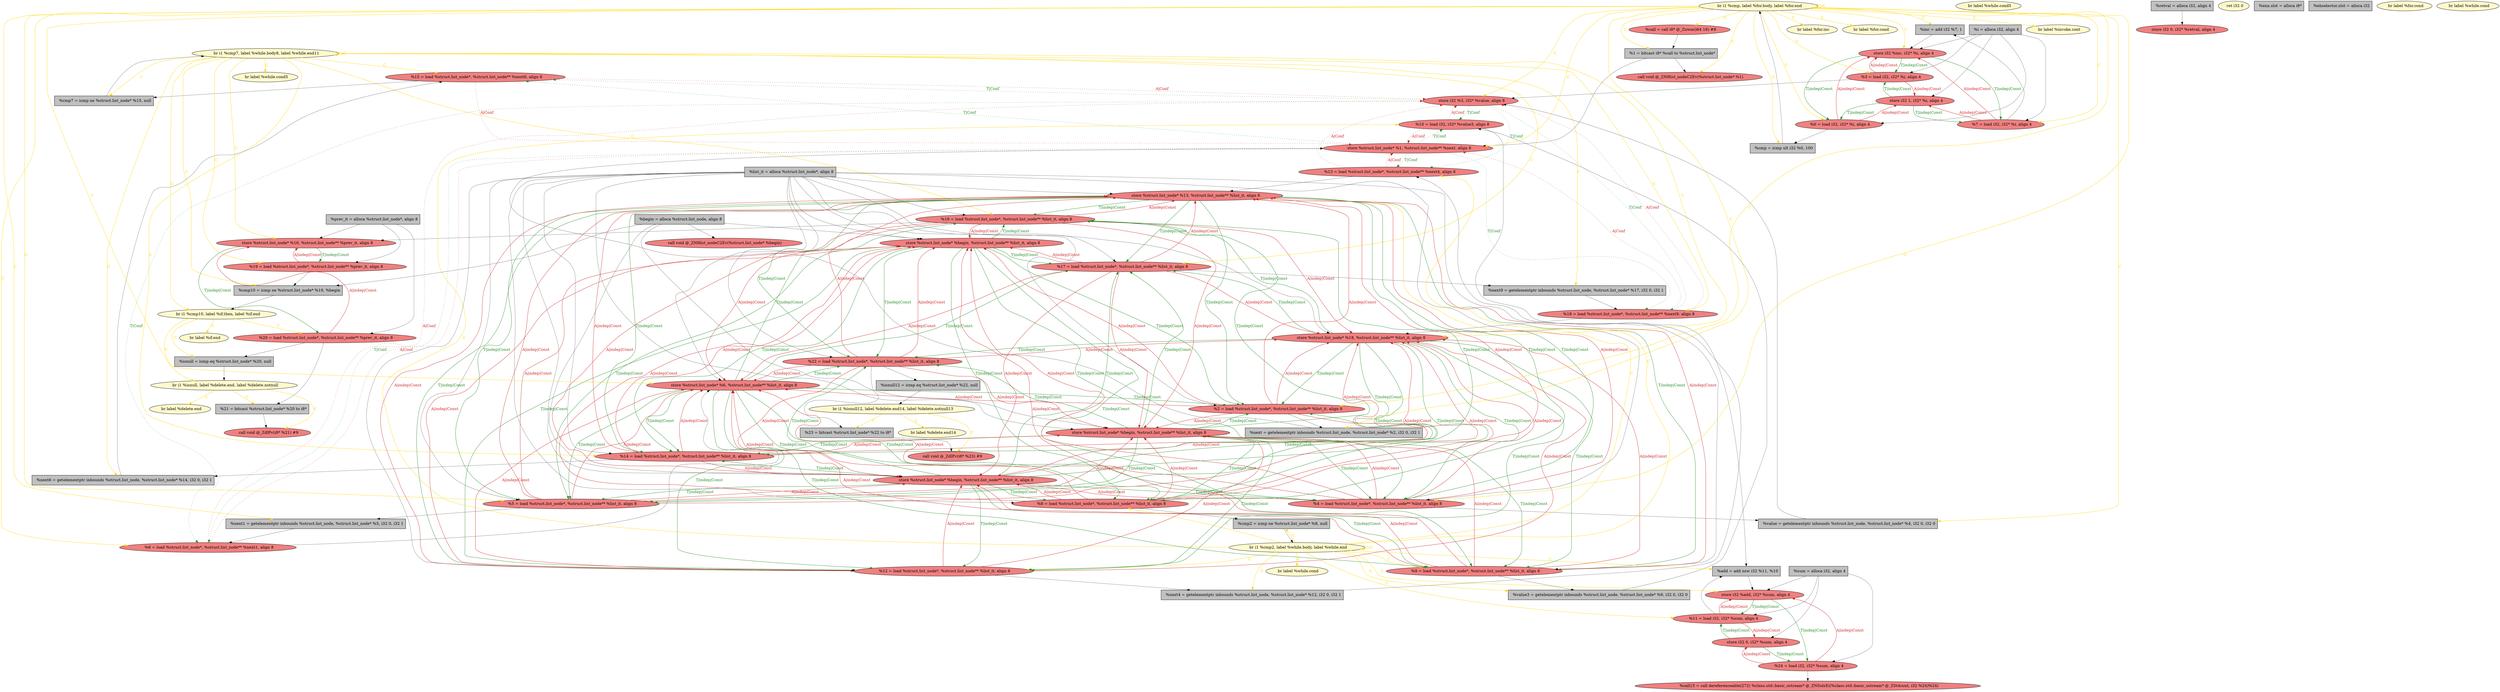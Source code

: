 
digraph G {


node100 [fillcolor=lemonchiffon,label="  br i1 %cmp7, label %while.body8, label %while.end11",shape=ellipse,style=filled ]
node97 [fillcolor=lightcoral,label="  %15 = load %struct.list_node*, %struct.list_node** %next6, align 8",shape=ellipse,style=filled ]
node99 [fillcolor=lightcoral,label="  %11 = load i32, i32* %sum, align 4",shape=ellipse,style=filled ]
node96 [fillcolor=lemonchiffon,label="  br label %delete.end",shape=ellipse,style=filled ]
node95 [fillcolor=lemonchiffon,label="  br label %while.cond5",shape=ellipse,style=filled ]
node93 [fillcolor=lightcoral,label="  store %struct.list_node* %16, %struct.list_node** %prev_it, align 8",shape=ellipse,style=filled ]
node46 [fillcolor=lightcoral,label="  %16 = load %struct.list_node*, %struct.list_node** %list_it, align 8",shape=ellipse,style=filled ]
node34 [fillcolor=grey,label="  %value3 = getelementptr inbounds %struct.list_node, %struct.list_node* %9, i32 0, i32 0",shape=rectangle,style=filled ]
node56 [fillcolor=lightcoral,label="  %6 = load %struct.list_node*, %struct.list_node** %next1, align 8",shape=ellipse,style=filled ]
node42 [fillcolor=grey,label="  %retval = alloca i32, align 4",shape=rectangle,style=filled ]
node32 [fillcolor=lightcoral,label="  %call = call i8* @_Znwm(i64 16) #8",shape=ellipse,style=filled ]
node68 [fillcolor=lightcoral,label="  store %struct.list_node* %begin, %struct.list_node** %list_it, align 8",shape=ellipse,style=filled ]
node38 [fillcolor=grey,label="  %value = getelementptr inbounds %struct.list_node, %struct.list_node* %4, i32 0, i32 0",shape=rectangle,style=filled ]
node33 [fillcolor=grey,label="  %cmp = icmp ult i32 %0, 100",shape=rectangle,style=filled ]
node53 [fillcolor=grey,label="  %next = getelementptr inbounds %struct.list_node, %struct.list_node* %2, i32 0, i32 1",shape=rectangle,style=filled ]
node43 [fillcolor=lightcoral,label="  %24 = load i32, i32* %sum, align 4",shape=ellipse,style=filled ]
node40 [fillcolor=grey,label="  %isnull12 = icmp eq %struct.list_node* %22, null",shape=rectangle,style=filled ]
node41 [fillcolor=lemonchiffon,label="  br i1 %isnull12, label %delete.end14, label %delete.notnull13",shape=ellipse,style=filled ]
node62 [fillcolor=lightcoral,label="  %4 = load %struct.list_node*, %struct.list_node** %list_it, align 8",shape=ellipse,style=filled ]
node50 [fillcolor=lemonchiffon,label="  ret i32 0",shape=ellipse,style=filled ]
node22 [fillcolor=grey,label="  %inc = add i32 %7, 1",shape=rectangle,style=filled ]
node57 [fillcolor=lemonchiffon,label="  br i1 %cmp10, label %if.then, label %if.end",shape=ellipse,style=filled ]
node24 [fillcolor=grey,label="  %exn.slot = alloca i8*",shape=rectangle,style=filled ]
node18 [fillcolor=lightcoral,label="  store %struct.list_node* %13, %struct.list_node** %list_it, align 8",shape=ellipse,style=filled ]
node39 [fillcolor=grey,label="  %21 = bitcast %struct.list_node* %20 to i8*",shape=rectangle,style=filled ]
node45 [fillcolor=grey,label="  %23 = bitcast %struct.list_node* %22 to i8*",shape=rectangle,style=filled ]
node31 [fillcolor=grey,label="  %i = alloca i32, align 4",shape=rectangle,style=filled ]
node17 [fillcolor=lightcoral,label="  %20 = load %struct.list_node*, %struct.list_node** %prev_it, align 8",shape=ellipse,style=filled ]
node72 [fillcolor=lightcoral,label="  store i32 %add, i32* %sum, align 4",shape=ellipse,style=filled ]
node92 [fillcolor=lightcoral,label="  store %struct.list_node* %begin, %struct.list_node** %list_it, align 8",shape=ellipse,style=filled ]
node70 [fillcolor=lightcoral,label="  call void @_ZN9list_nodeC2Ev(%struct.list_node* %begin)",shape=ellipse,style=filled ]
node36 [fillcolor=lightcoral,label="  %18 = load %struct.list_node*, %struct.list_node** %next9, align 8",shape=ellipse,style=filled ]
node52 [fillcolor=lightcoral,label="  store i32 %3, i32* %value, align 8",shape=ellipse,style=filled ]
node20 [fillcolor=grey,label="  %next9 = getelementptr inbounds %struct.list_node, %struct.list_node* %17, i32 0, i32 1",shape=rectangle,style=filled ]
node26 [fillcolor=grey,label="  %prev_it = alloca %struct.list_node*, align 8",shape=rectangle,style=filled ]
node29 [fillcolor=lightcoral,label="  %3 = load i32, i32* %i, align 4",shape=ellipse,style=filled ]
node35 [fillcolor=grey,label="  %1 = bitcast i8* %call to %struct.list_node*",shape=rectangle,style=filled ]
node49 [fillcolor=lightcoral,label="  store %struct.list_node* %1, %struct.list_node** %next, align 8",shape=ellipse,style=filled ]
node64 [fillcolor=lemonchiffon,label="  br i1 %cmp2, label %while.body, label %while.end",shape=ellipse,style=filled ]
node73 [fillcolor=lightcoral,label="  store i32 0, i32* %retval, align 4",shape=ellipse,style=filled ]
node89 [fillcolor=lightcoral,label="  %13 = load %struct.list_node*, %struct.list_node** %next4, align 8",shape=ellipse,style=filled ]
node15 [fillcolor=lemonchiffon,label="  br label %if.end",shape=ellipse,style=filled ]
node16 [fillcolor=lemonchiffon,label="  br i1 %isnull, label %delete.end, label %delete.notnull",shape=ellipse,style=filled ]
node27 [fillcolor=lightcoral,label="  store %struct.list_node* %begin, %struct.list_node** %list_it, align 8",shape=ellipse,style=filled ]
node28 [fillcolor=lightcoral,label="  %7 = load i32, i32* %i, align 4",shape=ellipse,style=filled ]
node30 [fillcolor=grey,label="  %next6 = getelementptr inbounds %struct.list_node, %struct.list_node* %14, i32 0, i32 1",shape=rectangle,style=filled ]
node37 [fillcolor=grey,label="  %ehselector.slot = alloca i32",shape=rectangle,style=filled ]
node51 [fillcolor=lightcoral,label="  %12 = load %struct.list_node*, %struct.list_node** %list_it, align 8",shape=ellipse,style=filled ]
node47 [fillcolor=lightcoral,label="  call void @_ZdlPv(i8* %23) #9",shape=ellipse,style=filled ]
node91 [fillcolor=grey,label="  %isnull = icmp eq %struct.list_node* %20, null",shape=rectangle,style=filled ]
node85 [fillcolor=lightcoral,label="  %call15 = call dereferenceable(272) %class.std::basic_ostream* @_ZNSolsEi(%class.std::basic_ostream* @_ZSt4cout, i32 %24)%24)",shape=ellipse,style=filled ]
node55 [fillcolor=lightcoral,label="  call void @_ZN9list_nodeC2Ev(%struct.list_node* %1)",shape=ellipse,style=filled ]
node58 [fillcolor=lemonchiffon,label="  br label %for.inc",shape=ellipse,style=filled ]
node59 [fillcolor=lightcoral,label="  %9 = load %struct.list_node*, %struct.list_node** %list_it, align 8",shape=ellipse,style=filled ]
node60 [fillcolor=lightcoral,label="  %8 = load %struct.list_node*, %struct.list_node** %list_it, align 8",shape=ellipse,style=filled ]
node19 [fillcolor=lightcoral,label="  %10 = load i32, i32* %value3, align 8",shape=ellipse,style=filled ]
node63 [fillcolor=lemonchiffon,label="  br label %for.cond",shape=ellipse,style=filled ]
node76 [fillcolor=grey,label="  %next1 = getelementptr inbounds %struct.list_node, %struct.list_node* %5, i32 0, i32 1",shape=rectangle,style=filled ]
node65 [fillcolor=grey,label="  %sum = alloca i32, align 4",shape=rectangle,style=filled ]
node44 [fillcolor=grey,label="  %list_it = alloca %struct.list_node*, align 8",shape=rectangle,style=filled ]
node66 [fillcolor=lightcoral,label="  call void @_ZdlPv(i8* %21) #9",shape=ellipse,style=filled ]
node21 [fillcolor=grey,label="  %cmp10 = icmp ne %struct.list_node* %19, %begin",shape=rectangle,style=filled ]
node25 [fillcolor=lightcoral,label="  store i32 %inc, i32* %i, align 4",shape=ellipse,style=filled ]
node69 [fillcolor=lightcoral,label="  %5 = load %struct.list_node*, %struct.list_node** %list_it, align 8",shape=ellipse,style=filled ]
node94 [fillcolor=lemonchiffon,label="  br label %invoke.cont",shape=ellipse,style=filled ]
node81 [fillcolor=lemonchiffon,label="  br label %while.cond",shape=ellipse,style=filled ]
node98 [fillcolor=grey,label="  %cmp7 = icmp ne %struct.list_node* %15, null",shape=rectangle,style=filled ]
node71 [fillcolor=lightcoral,label="  %0 = load i32, i32* %i, align 4",shape=ellipse,style=filled ]
node61 [fillcolor=lightcoral,label="  %14 = load %struct.list_node*, %struct.list_node** %list_it, align 8",shape=ellipse,style=filled ]
node74 [fillcolor=lemonchiffon,label="  br label %for.cond",shape=ellipse,style=filled ]
node75 [fillcolor=lemonchiffon,label="  br label %while.cond5",shape=ellipse,style=filled ]
node86 [fillcolor=grey,label="  %cmp2 = icmp ne %struct.list_node* %8, null",shape=rectangle,style=filled ]
node90 [fillcolor=lightcoral,label="  store %struct.list_node* %6, %struct.list_node** %list_it, align 8",shape=ellipse,style=filled ]
node77 [fillcolor=lightcoral,label="  store i32 1, i32* %i, align 4",shape=ellipse,style=filled ]
node78 [fillcolor=lightcoral,label="  %2 = load %struct.list_node*, %struct.list_node** %list_it, align 8",shape=ellipse,style=filled ]
node54 [fillcolor=lightcoral,label="  store %struct.list_node* %18, %struct.list_node** %list_it, align 8",shape=ellipse,style=filled ]
node79 [fillcolor=lightcoral,label="  %22 = load %struct.list_node*, %struct.list_node** %list_it, align 8",shape=ellipse,style=filled ]
node67 [fillcolor=grey,label="  %begin = alloca %struct.list_node, align 8",shape=rectangle,style=filled ]
node80 [fillcolor=lemonchiffon,label="  br label %while.cond",shape=ellipse,style=filled ]
node82 [fillcolor=lightcoral,label="  %17 = load %struct.list_node*, %struct.list_node** %list_it, align 8",shape=ellipse,style=filled ]
node23 [fillcolor=lightcoral,label="  %19 = load %struct.list_node*, %struct.list_node** %prev_it, align 8",shape=ellipse,style=filled ]
node83 [fillcolor=lemonchiffon,label="  br i1 %cmp, label %for.body, label %for.end",shape=ellipse,style=filled ]
node84 [fillcolor=lightcoral,label="  store i32 0, i32* %sum, align 4",shape=ellipse,style=filled ]
node87 [fillcolor=grey,label="  %next4 = getelementptr inbounds %struct.list_node, %struct.list_node* %12, i32 0, i32 1",shape=rectangle,style=filled ]
node48 [fillcolor=lemonchiffon,label="  br label %delete.end14",shape=ellipse,style=filled ]
node88 [fillcolor=grey,label="  %add = add nsw i32 %11, %10",shape=rectangle,style=filled ]

node78->node92 [style=solid,color=firebrick3,label="A|indep|Const",penwidth=1.0,fontcolor=firebrick3 ]
node92->node78 [style=solid,color=forestgreen,label="T|indep|Const",penwidth=1.0,fontcolor=forestgreen ]
node92->node82 [style=solid,color=forestgreen,label="T|indep|Const",penwidth=1.0,fontcolor=forestgreen ]
node89->node52 [style=dotted,color=firebrick3,label="A|Conf",penwidth=1.0,fontcolor=firebrick3 ]
node92->node46 [style=solid,color=forestgreen,label="T|indep|Const",penwidth=1.0,fontcolor=forestgreen ]
node46->node92 [style=solid,color=firebrick3,label="A|indep|Const",penwidth=1.0,fontcolor=firebrick3 ]
node62->node18 [style=solid,color=firebrick3,label="A|indep|Const",penwidth=1.0,fontcolor=firebrick3 ]
node18->node62 [style=solid,color=forestgreen,label="T|indep|Const",penwidth=1.0,fontcolor=forestgreen ]
node83->node55 [style=solid,color=gold,label="C",penwidth=1.0,fontcolor=gold ]
node77->node29 [style=solid,color=forestgreen,label="T|indep|Const",penwidth=1.0,fontcolor=forestgreen ]
node49->node89 [style=dotted,color=forestgreen,label="T|Conf",penwidth=1.0,fontcolor=forestgreen ]
node89->node49 [style=dotted,color=firebrick3,label="A|Conf",penwidth=1.0,fontcolor=firebrick3 ]
node71->node77 [style=solid,color=firebrick3,label="A|indep|Const",penwidth=1.0,fontcolor=firebrick3 ]
node36->node49 [style=dotted,color=firebrick3,label="A|Conf",penwidth=1.0,fontcolor=firebrick3 ]
node69->node27 [style=solid,color=firebrick3,label="A|indep|Const",penwidth=1.0,fontcolor=firebrick3 ]
node27->node69 [style=solid,color=forestgreen,label="T|indep|Const",penwidth=1.0,fontcolor=forestgreen ]
node62->node90 [style=solid,color=firebrick3,label="A|indep|Const",penwidth=1.0,fontcolor=firebrick3 ]
node90->node79 [style=solid,color=forestgreen,label="T|indep|Const",penwidth=1.0,fontcolor=forestgreen ]
node79->node90 [style=solid,color=firebrick3,label="A|indep|Const",penwidth=1.0,fontcolor=firebrick3 ]
node56->node49 [style=dotted,color=firebrick3,label="A|Conf",penwidth=1.0,fontcolor=firebrick3 ]
node49->node56 [style=dotted,color=forestgreen,label="T|Conf",penwidth=1.0,fontcolor=forestgreen ]
node54->node60 [style=solid,color=forestgreen,label="T|indep|Const",penwidth=1.0,fontcolor=forestgreen ]
node54->node61 [style=solid,color=forestgreen,label="T|indep|Const",penwidth=1.0,fontcolor=forestgreen ]
node61->node30 [style=solid,color=black,label="",penwidth=0.5,fontcolor=black ]
node59->node18 [style=solid,color=firebrick3,label="A|indep|Const",penwidth=1.0,fontcolor=firebrick3 ]
node43->node72 [style=solid,color=firebrick3,label="A|indep|Const",penwidth=1.0,fontcolor=firebrick3 ]
node84->node99 [style=solid,color=forestgreen,label="T|indep|Const",penwidth=1.0,fontcolor=forestgreen ]
node100->node54 [style=solid,color=gold,label="C",penwidth=1.0,fontcolor=gold ]
node18->node79 [style=solid,color=forestgreen,label="T|indep|Const",penwidth=1.0,fontcolor=forestgreen ]
node79->node18 [style=solid,color=firebrick3,label="A|indep|Const",penwidth=1.0,fontcolor=firebrick3 ]
node79->node92 [style=solid,color=firebrick3,label="A|indep|Const",penwidth=1.0,fontcolor=firebrick3 ]
node83->node62 [style=solid,color=gold,label="C",penwidth=1.0,fontcolor=gold ]
node23->node93 [style=solid,color=firebrick3,label="A|indep|Const",penwidth=1.0,fontcolor=firebrick3 ]
node54->node82 [style=solid,color=forestgreen,label="T|indep|Const",penwidth=1.0,fontcolor=forestgreen ]
node100->node93 [style=solid,color=gold,label="C",penwidth=1.0,fontcolor=gold ]
node82->node20 [style=solid,color=black,label="",penwidth=0.5,fontcolor=black ]
node87->node89 [style=solid,color=black,label="",penwidth=0.5,fontcolor=black ]
node78->node18 [style=solid,color=firebrick3,label="A|indep|Const",penwidth=1.0,fontcolor=firebrick3 ]
node18->node78 [style=solid,color=forestgreen,label="T|indep|Const",penwidth=1.0,fontcolor=forestgreen ]
node69->node68 [style=solid,color=firebrick3,label="A|indep|Const",penwidth=1.0,fontcolor=firebrick3 ]
node54->node46 [style=solid,color=forestgreen,label="T|indep|Const",penwidth=1.0,fontcolor=forestgreen ]
node68->node69 [style=solid,color=forestgreen,label="T|indep|Const",penwidth=1.0,fontcolor=forestgreen ]
node28->node25 [style=solid,color=firebrick3,label="A|indep|Const",penwidth=1.0,fontcolor=firebrick3 ]
node25->node28 [style=solid,color=forestgreen,label="T|indep|Const",penwidth=1.0,fontcolor=forestgreen ]
node29->node52 [style=solid,color=black,label="",penwidth=0.5,fontcolor=black ]
node82->node92 [style=solid,color=firebrick3,label="A|indep|Const",penwidth=1.0,fontcolor=firebrick3 ]
node92->node69 [style=solid,color=forestgreen,label="T|indep|Const",penwidth=1.0,fontcolor=forestgreen ]
node69->node92 [style=solid,color=firebrick3,label="A|indep|Const",penwidth=1.0,fontcolor=firebrick3 ]
node61->node18 [style=solid,color=firebrick3,label="A|indep|Const",penwidth=1.0,fontcolor=firebrick3 ]
node17->node93 [style=solid,color=firebrick3,label="A|indep|Const",penwidth=1.0,fontcolor=firebrick3 ]
node38->node52 [style=solid,color=black,label="",penwidth=0.5,fontcolor=black ]
node67->node27 [style=solid,color=black,label="",penwidth=0.5,fontcolor=black ]
node45->node47 [style=solid,color=black,label="",penwidth=0.5,fontcolor=black ]
node79->node45 [style=solid,color=black,label="",penwidth=0.5,fontcolor=black ]
node51->node87 [style=solid,color=black,label="",penwidth=0.5,fontcolor=black ]
node61->node54 [style=solid,color=firebrick3,label="A|indep|Const",penwidth=1.0,fontcolor=firebrick3 ]
node40->node41 [style=solid,color=black,label="",penwidth=0.5,fontcolor=black ]
node25->node71 [style=solid,color=forestgreen,label="T|indep|Const",penwidth=1.0,fontcolor=forestgreen ]
node25->node29 [style=solid,color=forestgreen,label="T|indep|Const",penwidth=1.0,fontcolor=forestgreen ]
node93->node23 [style=solid,color=forestgreen,label="T|indep|Const",penwidth=1.0,fontcolor=forestgreen ]
node29->node25 [style=solid,color=firebrick3,label="A|indep|Const",penwidth=1.0,fontcolor=firebrick3 ]
node59->node54 [style=solid,color=firebrick3,label="A|indep|Const",penwidth=1.0,fontcolor=firebrick3 ]
node39->node66 [style=solid,color=black,label="",penwidth=0.5,fontcolor=black ]
node51->node92 [style=solid,color=firebrick3,label="A|indep|Const",penwidth=1.0,fontcolor=firebrick3 ]
node44->node18 [style=solid,color=black,label="",penwidth=0.5,fontcolor=black ]
node82->node27 [style=solid,color=firebrick3,label="A|indep|Const",penwidth=1.0,fontcolor=firebrick3 ]
node59->node34 [style=solid,color=black,label="",penwidth=0.5,fontcolor=black ]
node92->node60 [style=solid,color=forestgreen,label="T|indep|Const",penwidth=1.0,fontcolor=forestgreen ]
node35->node49 [style=solid,color=black,label="",penwidth=0.5,fontcolor=black ]
node59->node27 [style=solid,color=firebrick3,label="A|indep|Const",penwidth=1.0,fontcolor=firebrick3 ]
node83->node38 [style=solid,color=gold,label="C",penwidth=1.0,fontcolor=gold ]
node46->node27 [style=solid,color=firebrick3,label="A|indep|Const",penwidth=1.0,fontcolor=firebrick3 ]
node92->node61 [style=solid,color=forestgreen,label="T|indep|Const",penwidth=1.0,fontcolor=forestgreen ]
node44->node79 [style=solid,color=black,label="",penwidth=0.5,fontcolor=black ]
node27->node46 [style=solid,color=forestgreen,label="T|indep|Const",penwidth=1.0,fontcolor=forestgreen ]
node44->node60 [style=solid,color=black,label="",penwidth=0.5,fontcolor=black ]
node44->node51 [style=solid,color=black,label="",penwidth=0.5,fontcolor=black ]
node62->node38 [style=solid,color=black,label="",penwidth=0.5,fontcolor=black ]
node44->node61 [style=solid,color=black,label="",penwidth=0.5,fontcolor=black ]
node83->node71 [style=solid,color=gold,label="C",penwidth=1.0,fontcolor=gold ]
node22->node25 [style=solid,color=black,label="",penwidth=0.5,fontcolor=black ]
node19->node52 [style=dotted,color=firebrick3,label="A|Conf",penwidth=1.0,fontcolor=firebrick3 ]
node41->node45 [style=solid,color=gold,label="C",penwidth=1.0,fontcolor=gold ]
node44->node82 [style=solid,color=black,label="",penwidth=0.5,fontcolor=black ]
node67->node68 [style=solid,color=black,label="",penwidth=0.5,fontcolor=black ]
node68->node62 [style=solid,color=forestgreen,label="T|indep|Const",penwidth=1.0,fontcolor=forestgreen ]
node44->node59 [style=solid,color=black,label="",penwidth=0.5,fontcolor=black ]
node62->node92 [style=solid,color=firebrick3,label="A|indep|Const",penwidth=1.0,fontcolor=firebrick3 ]
node100->node100 [style=solid,color=gold,label="C",penwidth=1.0,fontcolor=gold ]
node90->node51 [style=solid,color=forestgreen,label="T|indep|Const",penwidth=1.0,fontcolor=forestgreen ]
node82->node90 [style=solid,color=firebrick3,label="A|indep|Const",penwidth=1.0,fontcolor=firebrick3 ]
node52->node56 [style=dotted,color=forestgreen,label="T|Conf",penwidth=1.0,fontcolor=forestgreen ]
node54->node59 [style=solid,color=forestgreen,label="T|indep|Const",penwidth=1.0,fontcolor=forestgreen ]
node69->node54 [style=solid,color=firebrick3,label="A|indep|Const",penwidth=1.0,fontcolor=firebrick3 ]
node77->node28 [style=solid,color=forestgreen,label="T|indep|Const",penwidth=1.0,fontcolor=forestgreen ]
node97->node52 [style=dotted,color=firebrick3,label="A|Conf",penwidth=1.0,fontcolor=firebrick3 ]
node54->node79 [style=solid,color=forestgreen,label="T|indep|Const",penwidth=1.0,fontcolor=forestgreen ]
node51->node90 [style=solid,color=firebrick3,label="A|indep|Const",penwidth=1.0,fontcolor=firebrick3 ]
node27->node59 [style=solid,color=forestgreen,label="T|indep|Const",penwidth=1.0,fontcolor=forestgreen ]
node59->node68 [style=solid,color=firebrick3,label="A|indep|Const",penwidth=1.0,fontcolor=firebrick3 ]
node67->node92 [style=solid,color=black,label="",penwidth=0.5,fontcolor=black ]
node68->node46 [style=solid,color=forestgreen,label="T|indep|Const",penwidth=1.0,fontcolor=forestgreen ]
node31->node25 [style=solid,color=black,label="",penwidth=0.5,fontcolor=black ]
node100->node61 [style=solid,color=gold,label="C",penwidth=1.0,fontcolor=gold ]
node44->node54 [style=solid,color=black,label="",penwidth=0.5,fontcolor=black ]
node97->node49 [style=dotted,color=firebrick3,label="A|Conf",penwidth=1.0,fontcolor=firebrick3 ]
node79->node68 [style=solid,color=firebrick3,label="A|indep|Const",penwidth=1.0,fontcolor=firebrick3 ]
node27->node82 [style=solid,color=forestgreen,label="T|indep|Const",penwidth=1.0,fontcolor=forestgreen ]
node51->node18 [style=solid,color=firebrick3,label="A|indep|Const",penwidth=1.0,fontcolor=firebrick3 ]
node18->node60 [style=solid,color=forestgreen,label="T|indep|Const",penwidth=1.0,fontcolor=forestgreen ]
node60->node18 [style=solid,color=firebrick3,label="A|indep|Const",penwidth=1.0,fontcolor=firebrick3 ]
node27->node60 [style=solid,color=forestgreen,label="T|indep|Const",penwidth=1.0,fontcolor=forestgreen ]
node43->node84 [style=solid,color=firebrick3,label="A|indep|Const",penwidth=1.0,fontcolor=firebrick3 ]
node64->node34 [style=solid,color=gold,label="C",penwidth=1.0,fontcolor=gold ]
node53->node49 [style=solid,color=black,label="",penwidth=0.5,fontcolor=black ]
node100->node20 [style=solid,color=gold,label="C",penwidth=1.0,fontcolor=gold ]
node65->node99 [style=solid,color=black,label="",penwidth=0.5,fontcolor=black ]
node52->node97 [style=dotted,color=forestgreen,label="T|Conf",penwidth=1.0,fontcolor=forestgreen ]
node100->node36 [style=solid,color=gold,label="C",penwidth=1.0,fontcolor=gold ]
node69->node90 [style=solid,color=firebrick3,label="A|indep|Const",penwidth=1.0,fontcolor=firebrick3 ]
node83->node25 [style=solid,color=gold,label="C",penwidth=1.0,fontcolor=gold ]
node16->node39 [style=solid,color=gold,label="C",penwidth=1.0,fontcolor=gold ]
node20->node36 [style=solid,color=black,label="",penwidth=0.5,fontcolor=black ]
node44->node68 [style=solid,color=black,label="",penwidth=0.5,fontcolor=black ]
node100->node57 [style=solid,color=gold,label="C",penwidth=1.0,fontcolor=gold ]
node71->node25 [style=solid,color=firebrick3,label="A|indep|Const",penwidth=1.0,fontcolor=firebrick3 ]
node49->node97 [style=dotted,color=forestgreen,label="T|Conf",penwidth=1.0,fontcolor=forestgreen ]
node89->node18 [style=solid,color=black,label="",penwidth=0.5,fontcolor=black ]
node83->node22 [style=solid,color=gold,label="C",penwidth=1.0,fontcolor=gold ]
node62->node68 [style=solid,color=firebrick3,label="A|indep|Const",penwidth=1.0,fontcolor=firebrick3 ]
node100->node82 [style=solid,color=gold,label="C",penwidth=1.0,fontcolor=gold ]
node92->node62 [style=solid,color=forestgreen,label="T|indep|Const",penwidth=1.0,fontcolor=forestgreen ]
node72->node43 [style=solid,color=forestgreen,label="T|indep|Const",penwidth=1.0,fontcolor=forestgreen ]
node64->node99 [style=solid,color=gold,label="C",penwidth=1.0,fontcolor=gold ]
node90->node46 [style=solid,color=forestgreen,label="T|indep|Const",penwidth=1.0,fontcolor=forestgreen ]
node78->node68 [style=solid,color=firebrick3,label="A|indep|Const",penwidth=1.0,fontcolor=firebrick3 ]
node90->node62 [style=solid,color=forestgreen,label="T|indep|Const",penwidth=1.0,fontcolor=forestgreen ]
node64->node88 [style=solid,color=gold,label="C",penwidth=1.0,fontcolor=gold ]
node27->node51 [style=solid,color=forestgreen,label="T|indep|Const",penwidth=1.0,fontcolor=forestgreen ]
node64->node81 [style=solid,color=gold,label="C",penwidth=1.0,fontcolor=gold ]
node68->node79 [style=solid,color=forestgreen,label="T|indep|Const",penwidth=1.0,fontcolor=forestgreen ]
node91->node16 [style=solid,color=black,label="",penwidth=0.5,fontcolor=black ]
node51->node68 [style=solid,color=firebrick3,label="A|indep|Const",penwidth=1.0,fontcolor=firebrick3 ]
node98->node100 [style=solid,color=black,label="",penwidth=0.5,fontcolor=black ]
node44->node46 [style=solid,color=black,label="",penwidth=0.5,fontcolor=black ]
node88->node72 [style=solid,color=black,label="",penwidth=0.5,fontcolor=black ]
node83->node56 [style=solid,color=gold,label="C",penwidth=1.0,fontcolor=gold ]
node100->node30 [style=solid,color=gold,label="C",penwidth=1.0,fontcolor=gold ]
node83->node32 [style=solid,color=gold,label="C",penwidth=1.0,fontcolor=gold ]
node64->node51 [style=solid,color=gold,label="C",penwidth=1.0,fontcolor=gold ]
node69->node18 [style=solid,color=firebrick3,label="A|indep|Const",penwidth=1.0,fontcolor=firebrick3 ]
node26->node23 [style=solid,color=black,label="",penwidth=0.5,fontcolor=black ]
node77->node71 [style=solid,color=forestgreen,label="T|indep|Const",penwidth=1.0,fontcolor=forestgreen ]
node93->node17 [style=solid,color=forestgreen,label="T|indep|Const",penwidth=1.0,fontcolor=forestgreen ]
node83->node94 [style=solid,color=gold,label="C",penwidth=1.0,fontcolor=gold ]
node49->node19 [style=dotted,color=forestgreen,label="T|Conf",penwidth=1.0,fontcolor=forestgreen ]
node99->node84 [style=solid,color=firebrick3,label="A|indep|Const",penwidth=1.0,fontcolor=firebrick3 ]
node83->node52 [style=solid,color=gold,label="C",penwidth=1.0,fontcolor=gold ]
node78->node27 [style=solid,color=firebrick3,label="A|indep|Const",penwidth=1.0,fontcolor=firebrick3 ]
node100->node97 [style=solid,color=gold,label="C",penwidth=1.0,fontcolor=gold ]
node68->node59 [style=solid,color=forestgreen,label="T|indep|Const",penwidth=1.0,fontcolor=forestgreen ]
node46->node68 [style=solid,color=firebrick3,label="A|indep|Const",penwidth=1.0,fontcolor=firebrick3 ]
node31->node29 [style=solid,color=black,label="",penwidth=0.5,fontcolor=black ]
node64->node72 [style=solid,color=gold,label="C",penwidth=1.0,fontcolor=gold ]
node18->node82 [style=solid,color=forestgreen,label="T|indep|Const",penwidth=1.0,fontcolor=forestgreen ]
node90->node61 [style=solid,color=forestgreen,label="T|indep|Const",penwidth=1.0,fontcolor=forestgreen ]
node51->node27 [style=solid,color=firebrick3,label="A|indep|Const",penwidth=1.0,fontcolor=firebrick3 ]
node83->node35 [style=solid,color=gold,label="C",penwidth=1.0,fontcolor=gold ]
node31->node77 [style=solid,color=black,label="",penwidth=0.5,fontcolor=black ]
node29->node77 [style=solid,color=firebrick3,label="A|indep|Const",penwidth=1.0,fontcolor=firebrick3 ]
node16->node66 [style=solid,color=gold,label="C",penwidth=1.0,fontcolor=gold ]
node83->node58 [style=solid,color=gold,label="C",penwidth=1.0,fontcolor=gold ]
node64->node64 [style=solid,color=gold,label="C",penwidth=1.0,fontcolor=gold ]
node76->node56 [style=solid,color=black,label="",penwidth=0.5,fontcolor=black ]
node59->node90 [style=solid,color=firebrick3,label="A|indep|Const",penwidth=1.0,fontcolor=firebrick3 ]
node26->node93 [style=solid,color=black,label="",penwidth=0.5,fontcolor=black ]
node83->node76 [style=solid,color=gold,label="C",penwidth=1.0,fontcolor=gold ]
node90->node59 [style=solid,color=forestgreen,label="T|indep|Const",penwidth=1.0,fontcolor=forestgreen ]
node83->node90 [style=solid,color=gold,label="C",penwidth=1.0,fontcolor=gold ]
node83->node63 [style=solid,color=gold,label="C",penwidth=1.0,fontcolor=gold ]
node60->node27 [style=solid,color=firebrick3,label="A|indep|Const",penwidth=1.0,fontcolor=firebrick3 ]
node41->node47 [style=solid,color=gold,label="C",penwidth=1.0,fontcolor=gold ]
node27->node78 [style=solid,color=forestgreen,label="T|indep|Const",penwidth=1.0,fontcolor=forestgreen ]
node92->node51 [style=solid,color=forestgreen,label="T|indep|Const",penwidth=1.0,fontcolor=forestgreen ]
node100->node75 [style=solid,color=gold,label="C",penwidth=1.0,fontcolor=gold ]
node17->node39 [style=solid,color=black,label="",penwidth=0.5,fontcolor=black ]
node36->node52 [style=dotted,color=firebrick3,label="A|Conf",penwidth=1.0,fontcolor=firebrick3 ]
node71->node33 [style=solid,color=black,label="",penwidth=0.5,fontcolor=black ]
node65->node72 [style=solid,color=black,label="",penwidth=0.5,fontcolor=black ]
node83->node83 [style=solid,color=gold,label="C",penwidth=1.0,fontcolor=gold ]
node18->node46 [style=solid,color=forestgreen,label="T|indep|Const",penwidth=1.0,fontcolor=forestgreen ]
node64->node89 [style=solid,color=gold,label="C",penwidth=1.0,fontcolor=gold ]
node68->node51 [style=solid,color=forestgreen,label="T|indep|Const",penwidth=1.0,fontcolor=forestgreen ]
node57->node91 [style=solid,color=gold,label="C",penwidth=1.0,fontcolor=gold ]
node64->node59 [style=solid,color=gold,label="C",penwidth=1.0,fontcolor=gold ]
node32->node35 [style=solid,color=black,label="",penwidth=0.5,fontcolor=black ]
node68->node61 [style=solid,color=forestgreen,label="T|indep|Const",penwidth=1.0,fontcolor=forestgreen ]
node64->node19 [style=solid,color=gold,label="C",penwidth=1.0,fontcolor=gold ]
node82->node18 [style=solid,color=firebrick3,label="A|indep|Const",penwidth=1.0,fontcolor=firebrick3 ]
node64->node87 [style=solid,color=gold,label="C",penwidth=1.0,fontcolor=gold ]
node41->node48 [style=solid,color=gold,label="C",penwidth=1.0,fontcolor=gold ]
node46->node93 [style=solid,color=black,label="",penwidth=0.5,fontcolor=black ]
node83->node53 [style=solid,color=gold,label="C",penwidth=1.0,fontcolor=gold ]
node84->node43 [style=solid,color=forestgreen,label="T|indep|Const",penwidth=1.0,fontcolor=forestgreen ]
node54->node69 [style=solid,color=forestgreen,label="T|indep|Const",penwidth=1.0,fontcolor=forestgreen ]
node83->node69 [style=solid,color=gold,label="C",penwidth=1.0,fontcolor=gold ]
node83->node49 [style=solid,color=gold,label="C",penwidth=1.0,fontcolor=gold ]
node27->node61 [style=solid,color=forestgreen,label="T|indep|Const",penwidth=1.0,fontcolor=forestgreen ]
node83->node78 [style=solid,color=gold,label="C",penwidth=1.0,fontcolor=gold ]
node61->node27 [style=solid,color=firebrick3,label="A|indep|Const",penwidth=1.0,fontcolor=firebrick3 ]
node83->node29 [style=solid,color=gold,label="C",penwidth=1.0,fontcolor=gold ]
node51->node54 [style=solid,color=firebrick3,label="A|indep|Const",penwidth=1.0,fontcolor=firebrick3 ]
node52->node19 [style=dotted,color=forestgreen,label="T|Conf",penwidth=1.0,fontcolor=forestgreen ]
node54->node51 [style=solid,color=forestgreen,label="T|indep|Const",penwidth=1.0,fontcolor=forestgreen ]
node28->node77 [style=solid,color=firebrick3,label="A|indep|Const",penwidth=1.0,fontcolor=firebrick3 ]
node57->node16 [style=solid,color=gold,label="C",penwidth=1.0,fontcolor=gold ]
node92->node59 [style=solid,color=forestgreen,label="T|indep|Const",penwidth=1.0,fontcolor=forestgreen ]
node27->node79 [style=solid,color=forestgreen,label="T|indep|Const",penwidth=1.0,fontcolor=forestgreen ]
node16->node96 [style=solid,color=gold,label="C",penwidth=1.0,fontcolor=gold ]
node79->node27 [style=solid,color=firebrick3,label="A|indep|Const",penwidth=1.0,fontcolor=firebrick3 ]
node64->node18 [style=solid,color=gold,label="C",penwidth=1.0,fontcolor=gold ]
node19->node49 [style=dotted,color=firebrick3,label="A|Conf",penwidth=1.0,fontcolor=firebrick3 ]
node90->node82 [style=solid,color=forestgreen,label="T|indep|Const",penwidth=1.0,fontcolor=forestgreen ]
node62->node27 [style=solid,color=firebrick3,label="A|indep|Const",penwidth=1.0,fontcolor=firebrick3 ]
node61->node68 [style=solid,color=firebrick3,label="A|indep|Const",penwidth=1.0,fontcolor=firebrick3 ]
node46->node90 [style=solid,color=firebrick3,label="A|indep|Const",penwidth=1.0,fontcolor=firebrick3 ]
node68->node78 [style=solid,color=forestgreen,label="T|indep|Const",penwidth=1.0,fontcolor=forestgreen ]
node18->node61 [style=solid,color=forestgreen,label="T|indep|Const",penwidth=1.0,fontcolor=forestgreen ]
node86->node64 [style=solid,color=black,label="",penwidth=0.5,fontcolor=black ]
node30->node97 [style=solid,color=black,label="",penwidth=0.5,fontcolor=black ]
node67->node70 [style=solid,color=black,label="",penwidth=0.5,fontcolor=black ]
node69->node76 [style=solid,color=black,label="",penwidth=0.5,fontcolor=black ]
node78->node90 [style=solid,color=firebrick3,label="A|indep|Const",penwidth=1.0,fontcolor=firebrick3 ]
node60->node92 [style=solid,color=firebrick3,label="A|indep|Const",penwidth=1.0,fontcolor=firebrick3 ]
node64->node60 [style=solid,color=gold,label="C",penwidth=1.0,fontcolor=gold ]
node49->node36 [style=dotted,color=forestgreen,label="T|Conf",penwidth=1.0,fontcolor=forestgreen ]
node46->node54 [style=solid,color=firebrick3,label="A|indep|Const",penwidth=1.0,fontcolor=firebrick3 ]
node17->node91 [style=solid,color=black,label="",penwidth=0.5,fontcolor=black ]
node56->node52 [style=dotted,color=firebrick3,label="A|Conf",penwidth=1.0,fontcolor=firebrick3 ]
node90->node78 [style=solid,color=forestgreen,label="T|indep|Const",penwidth=1.0,fontcolor=forestgreen ]
node31->node71 [style=solid,color=black,label="",penwidth=0.5,fontcolor=black ]
node61->node90 [style=solid,color=firebrick3,label="A|indep|Const",penwidth=1.0,fontcolor=firebrick3 ]
node60->node86 [style=solid,color=black,label="",penwidth=0.5,fontcolor=black ]
node100->node98 [style=solid,color=gold,label="C",penwidth=1.0,fontcolor=gold ]
node67->node21 [style=solid,color=black,label="",penwidth=0.5,fontcolor=black ]
node90->node69 [style=solid,color=forestgreen,label="T|indep|Const",penwidth=1.0,fontcolor=forestgreen ]
node52->node36 [style=dotted,color=forestgreen,label="T|Conf",penwidth=1.0,fontcolor=forestgreen ]
node26->node17 [style=solid,color=black,label="",penwidth=0.5,fontcolor=black ]
node79->node54 [style=solid,color=firebrick3,label="A|indep|Const",penwidth=1.0,fontcolor=firebrick3 ]
node68->node60 [style=solid,color=forestgreen,label="T|indep|Const",penwidth=1.0,fontcolor=forestgreen ]
node46->node18 [style=solid,color=firebrick3,label="A|indep|Const",penwidth=1.0,fontcolor=firebrick3 ]
node100->node21 [style=solid,color=gold,label="C",penwidth=1.0,fontcolor=gold ]
node23->node21 [style=solid,color=black,label="",penwidth=0.5,fontcolor=black ]
node44->node27 [style=solid,color=black,label="",penwidth=0.5,fontcolor=black ]
node82->node54 [style=solid,color=firebrick3,label="A|indep|Const",penwidth=1.0,fontcolor=firebrick3 ]
node56->node90 [style=solid,color=black,label="",penwidth=0.5,fontcolor=black ]
node92->node79 [style=solid,color=forestgreen,label="T|indep|Const",penwidth=1.0,fontcolor=forestgreen ]
node18->node69 [style=solid,color=forestgreen,label="T|indep|Const",penwidth=1.0,fontcolor=forestgreen ]
node78->node54 [style=solid,color=firebrick3,label="A|indep|Const",penwidth=1.0,fontcolor=firebrick3 ]
node52->node89 [style=dotted,color=forestgreen,label="T|Conf",penwidth=1.0,fontcolor=forestgreen ]
node65->node84 [style=solid,color=black,label="",penwidth=0.5,fontcolor=black ]
node100->node46 [style=solid,color=gold,label="C",penwidth=1.0,fontcolor=gold ]
node59->node92 [style=solid,color=firebrick3,label="A|indep|Const",penwidth=1.0,fontcolor=firebrick3 ]
node21->node57 [style=solid,color=black,label="",penwidth=0.5,fontcolor=black ]
node57->node17 [style=solid,color=gold,label="C",penwidth=1.0,fontcolor=gold ]
node44->node78 [style=solid,color=black,label="",penwidth=0.5,fontcolor=black ]
node18->node59 [style=solid,color=forestgreen,label="T|indep|Const",penwidth=1.0,fontcolor=forestgreen ]
node78->node53 [style=solid,color=black,label="",penwidth=0.5,fontcolor=black ]
node64->node86 [style=solid,color=gold,label="C",penwidth=1.0,fontcolor=gold ]
node60->node54 [style=solid,color=firebrick3,label="A|indep|Const",penwidth=1.0,fontcolor=firebrick3 ]
node60->node68 [style=solid,color=firebrick3,label="A|indep|Const",penwidth=1.0,fontcolor=firebrick3 ]
node82->node68 [style=solid,color=firebrick3,label="A|indep|Const",penwidth=1.0,fontcolor=firebrick3 ]
node44->node62 [style=solid,color=black,label="",penwidth=0.5,fontcolor=black ]
node44->node69 [style=solid,color=black,label="",penwidth=0.5,fontcolor=black ]
node79->node40 [style=solid,color=black,label="",penwidth=0.5,fontcolor=black ]
node54->node78 [style=solid,color=forestgreen,label="T|indep|Const",penwidth=1.0,fontcolor=forestgreen ]
node83->node33 [style=solid,color=gold,label="C",penwidth=1.0,fontcolor=gold ]
node44->node90 [style=solid,color=black,label="",penwidth=0.5,fontcolor=black ]
node68->node82 [style=solid,color=forestgreen,label="T|indep|Const",penwidth=1.0,fontcolor=forestgreen ]
node19->node88 [style=solid,color=black,label="",penwidth=0.5,fontcolor=black ]
node33->node83 [style=solid,color=black,label="",penwidth=0.5,fontcolor=black ]
node43->node85 [style=solid,color=black,label="",penwidth=0.5,fontcolor=black ]
node42->node73 [style=solid,color=black,label="",penwidth=0.5,fontcolor=black ]
node35->node55 [style=solid,color=black,label="",penwidth=0.5,fontcolor=black ]
node31->node28 [style=solid,color=black,label="",penwidth=0.5,fontcolor=black ]
node54->node62 [style=solid,color=forestgreen,label="T|indep|Const",penwidth=1.0,fontcolor=forestgreen ]
node61->node92 [style=solid,color=firebrick3,label="A|indep|Const",penwidth=1.0,fontcolor=firebrick3 ]
node18->node51 [style=solid,color=forestgreen,label="T|indep|Const",penwidth=1.0,fontcolor=forestgreen ]
node62->node54 [style=solid,color=firebrick3,label="A|indep|Const",penwidth=1.0,fontcolor=firebrick3 ]
node97->node98 [style=solid,color=black,label="",penwidth=0.5,fontcolor=black ]
node60->node90 [style=solid,color=firebrick3,label="A|indep|Const",penwidth=1.0,fontcolor=firebrick3 ]
node72->node99 [style=solid,color=forestgreen,label="T|indep|Const",penwidth=1.0,fontcolor=forestgreen ]
node65->node43 [style=solid,color=black,label="",penwidth=0.5,fontcolor=black ]
node100->node23 [style=solid,color=gold,label="C",penwidth=1.0,fontcolor=gold ]
node90->node60 [style=solid,color=forestgreen,label="T|indep|Const",penwidth=1.0,fontcolor=forestgreen ]
node99->node72 [style=solid,color=firebrick3,label="A|indep|Const",penwidth=1.0,fontcolor=firebrick3 ]
node83->node28 [style=solid,color=gold,label="C",penwidth=1.0,fontcolor=gold ]
node27->node62 [style=solid,color=forestgreen,label="T|indep|Const",penwidth=1.0,fontcolor=forestgreen ]
node36->node54 [style=solid,color=black,label="",penwidth=0.5,fontcolor=black ]
node28->node22 [style=solid,color=black,label="",penwidth=0.5,fontcolor=black ]
node99->node88 [style=solid,color=black,label="",penwidth=0.5,fontcolor=black ]
node34->node19 [style=solid,color=black,label="",penwidth=0.5,fontcolor=black ]
node57->node15 [style=solid,color=gold,label="C",penwidth=1.0,fontcolor=gold ]
node44->node92 [style=solid,color=black,label="",penwidth=0.5,fontcolor=black ]


}
